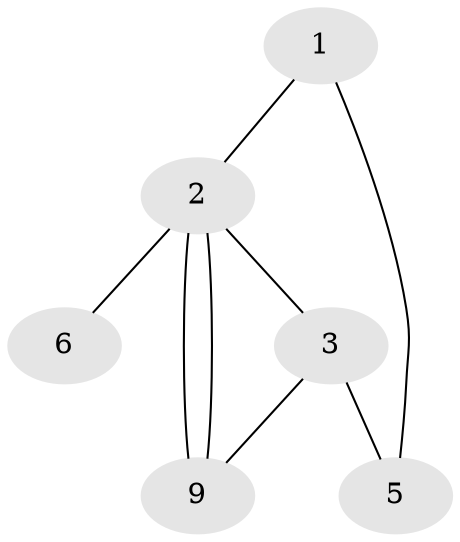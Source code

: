 // Generated by graph-tools (version 1.1) at 2025/46/02/15/25 05:46:28]
// undirected, 6 vertices, 8 edges
graph export_dot {
graph [start="1"]
  node [color=gray90,style=filled];
  1 [super="+7+16"];
  2 [super="+4+8+10+13+15"];
  3 [super="+12"];
  5 [super="+11+20"];
  6 [super="+14+18"];
  9 [super="+19"];
  1 -- 2;
  1 -- 5;
  2 -- 3;
  2 -- 6;
  2 -- 9;
  2 -- 9;
  3 -- 5;
  3 -- 9;
}
